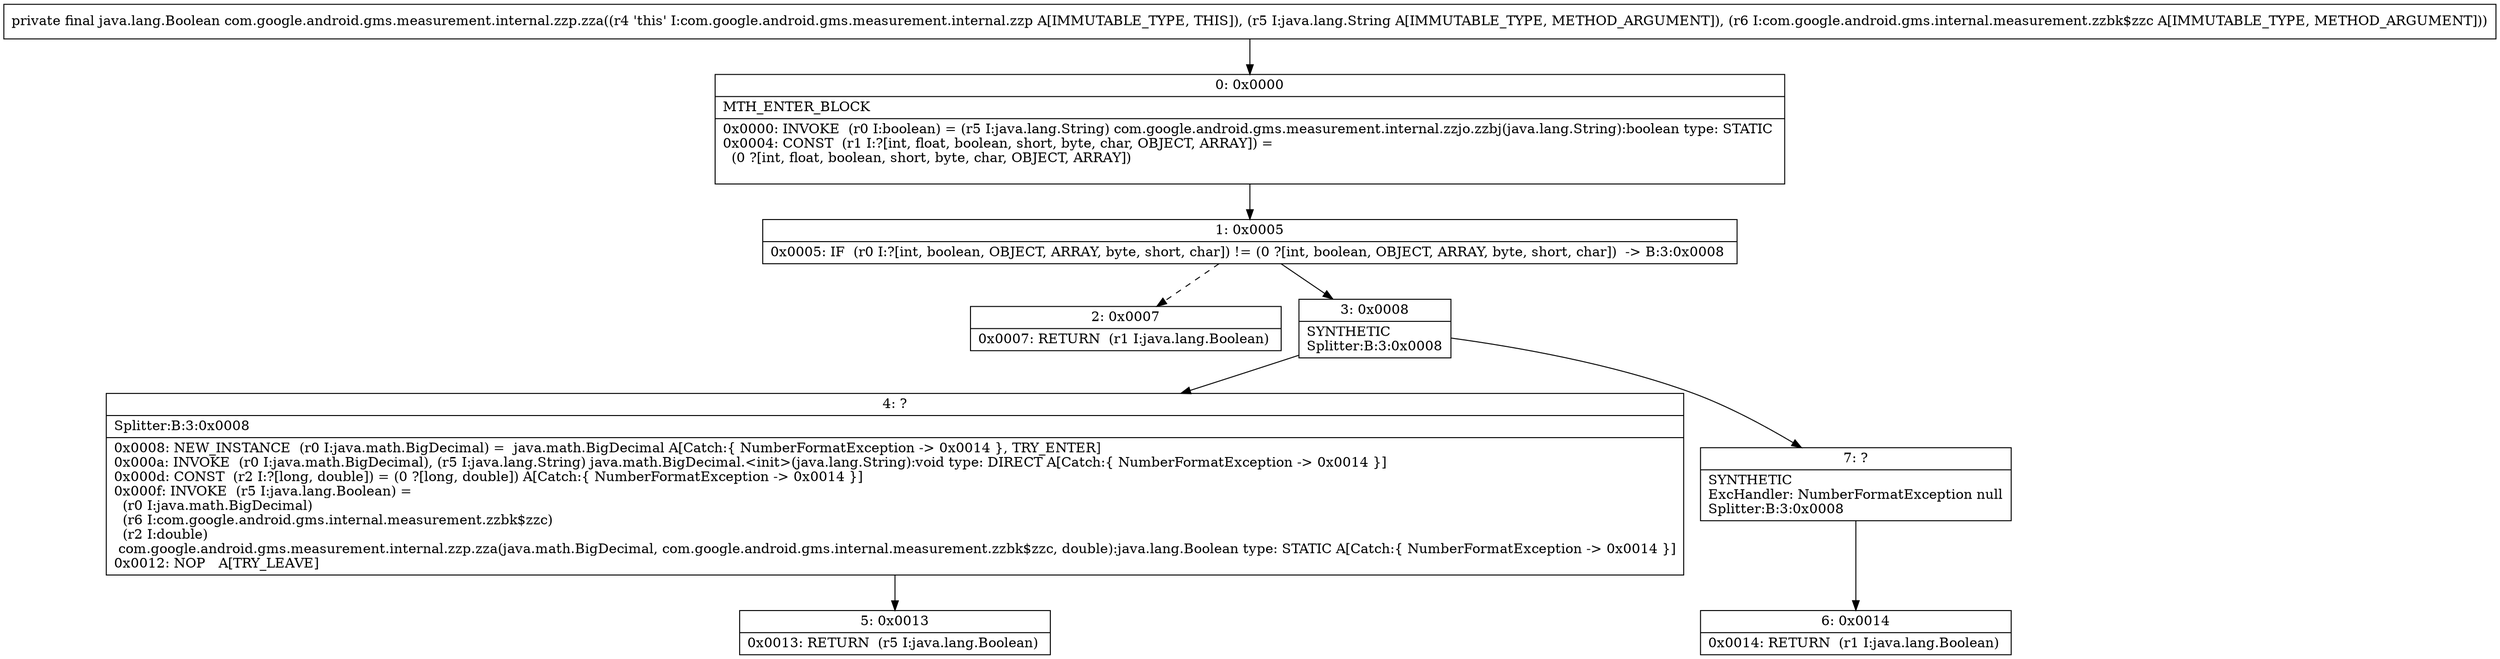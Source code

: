 digraph "CFG forcom.google.android.gms.measurement.internal.zzp.zza(Ljava\/lang\/String;Lcom\/google\/android\/gms\/internal\/measurement\/zzbk$zzc;)Ljava\/lang\/Boolean;" {
Node_0 [shape=record,label="{0\:\ 0x0000|MTH_ENTER_BLOCK\l|0x0000: INVOKE  (r0 I:boolean) = (r5 I:java.lang.String) com.google.android.gms.measurement.internal.zzjo.zzbj(java.lang.String):boolean type: STATIC \l0x0004: CONST  (r1 I:?[int, float, boolean, short, byte, char, OBJECT, ARRAY]) = \l  (0 ?[int, float, boolean, short, byte, char, OBJECT, ARRAY])\l \l}"];
Node_1 [shape=record,label="{1\:\ 0x0005|0x0005: IF  (r0 I:?[int, boolean, OBJECT, ARRAY, byte, short, char]) != (0 ?[int, boolean, OBJECT, ARRAY, byte, short, char])  \-\> B:3:0x0008 \l}"];
Node_2 [shape=record,label="{2\:\ 0x0007|0x0007: RETURN  (r1 I:java.lang.Boolean) \l}"];
Node_3 [shape=record,label="{3\:\ 0x0008|SYNTHETIC\lSplitter:B:3:0x0008\l}"];
Node_4 [shape=record,label="{4\:\ ?|Splitter:B:3:0x0008\l|0x0008: NEW_INSTANCE  (r0 I:java.math.BigDecimal) =  java.math.BigDecimal A[Catch:\{ NumberFormatException \-\> 0x0014 \}, TRY_ENTER]\l0x000a: INVOKE  (r0 I:java.math.BigDecimal), (r5 I:java.lang.String) java.math.BigDecimal.\<init\>(java.lang.String):void type: DIRECT A[Catch:\{ NumberFormatException \-\> 0x0014 \}]\l0x000d: CONST  (r2 I:?[long, double]) = (0 ?[long, double]) A[Catch:\{ NumberFormatException \-\> 0x0014 \}]\l0x000f: INVOKE  (r5 I:java.lang.Boolean) = \l  (r0 I:java.math.BigDecimal)\l  (r6 I:com.google.android.gms.internal.measurement.zzbk$zzc)\l  (r2 I:double)\l com.google.android.gms.measurement.internal.zzp.zza(java.math.BigDecimal, com.google.android.gms.internal.measurement.zzbk$zzc, double):java.lang.Boolean type: STATIC A[Catch:\{ NumberFormatException \-\> 0x0014 \}]\l0x0012: NOP   A[TRY_LEAVE]\l}"];
Node_5 [shape=record,label="{5\:\ 0x0013|0x0013: RETURN  (r5 I:java.lang.Boolean) \l}"];
Node_6 [shape=record,label="{6\:\ 0x0014|0x0014: RETURN  (r1 I:java.lang.Boolean) \l}"];
Node_7 [shape=record,label="{7\:\ ?|SYNTHETIC\lExcHandler: NumberFormatException null\lSplitter:B:3:0x0008\l}"];
MethodNode[shape=record,label="{private final java.lang.Boolean com.google.android.gms.measurement.internal.zzp.zza((r4 'this' I:com.google.android.gms.measurement.internal.zzp A[IMMUTABLE_TYPE, THIS]), (r5 I:java.lang.String A[IMMUTABLE_TYPE, METHOD_ARGUMENT]), (r6 I:com.google.android.gms.internal.measurement.zzbk$zzc A[IMMUTABLE_TYPE, METHOD_ARGUMENT])) }"];
MethodNode -> Node_0;
Node_0 -> Node_1;
Node_1 -> Node_2[style=dashed];
Node_1 -> Node_3;
Node_3 -> Node_4;
Node_3 -> Node_7;
Node_4 -> Node_5;
Node_7 -> Node_6;
}

